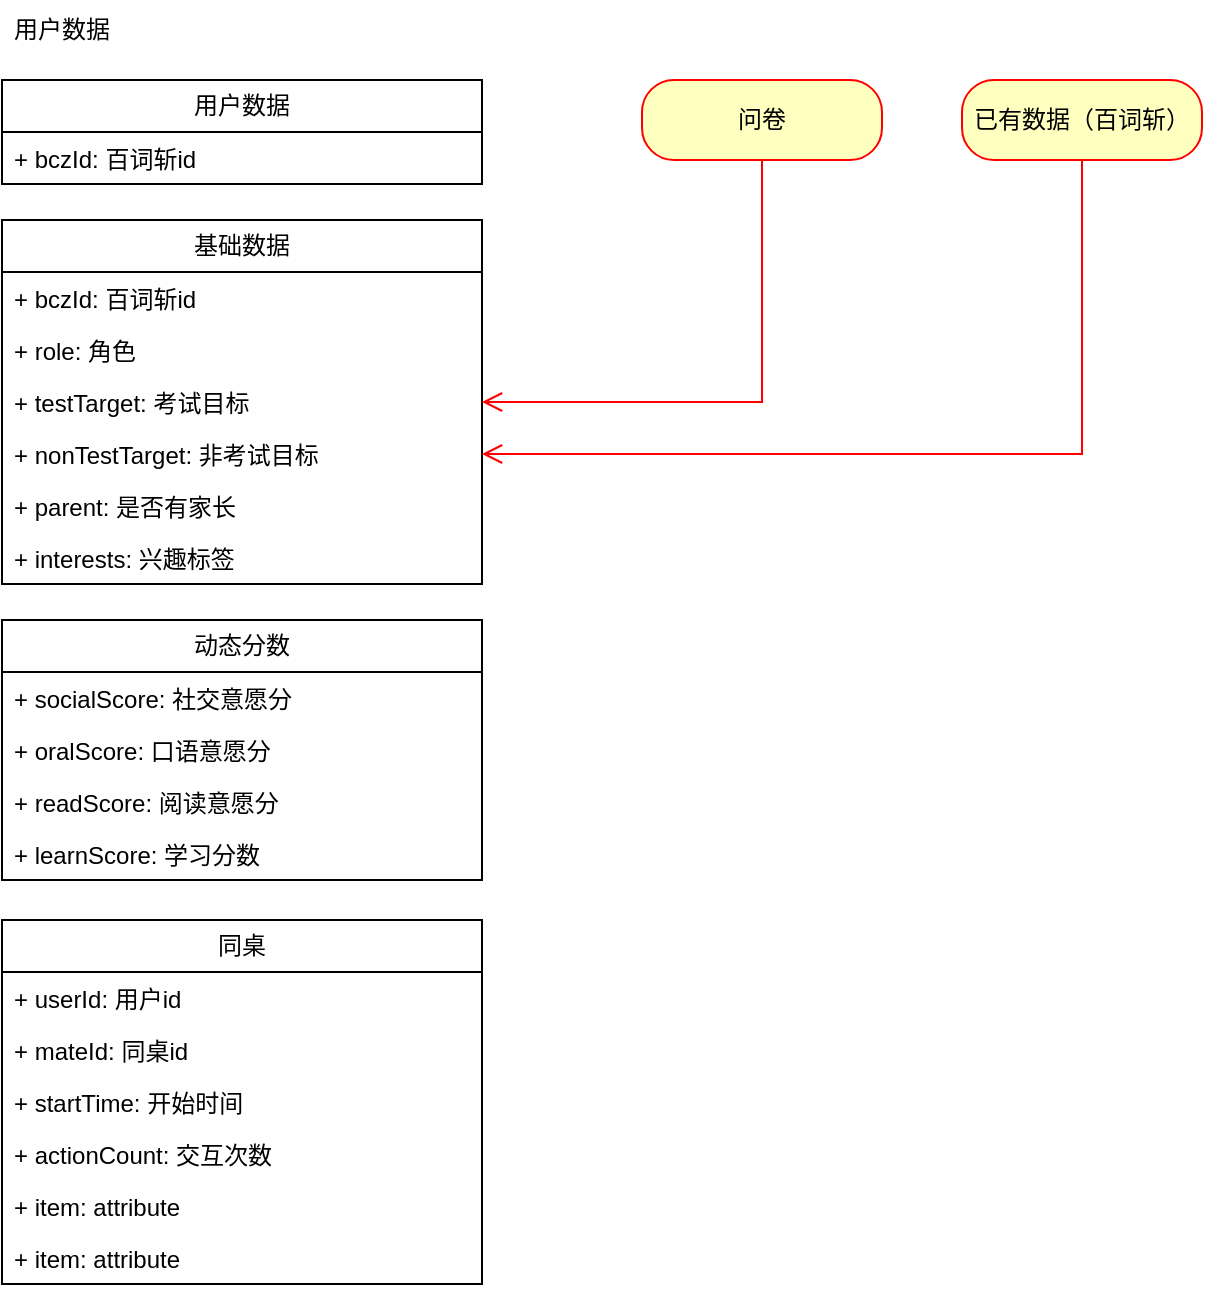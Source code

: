 <mxfile version="24.2.0" type="github">
  <diagram name="第 1 页" id="RESxf1cw6iVFQKryeCCg">
    <mxGraphModel dx="1242" dy="819" grid="1" gridSize="10" guides="1" tooltips="1" connect="1" arrows="1" fold="1" page="1" pageScale="1" pageWidth="827" pageHeight="1169" math="0" shadow="0">
      <root>
        <mxCell id="0" />
        <mxCell id="1" parent="0" />
        <mxCell id="8ehRU_fh2GxWfl6_OMSD-1" value="基础数据" style="swimlane;fontStyle=0;childLayout=stackLayout;horizontal=1;startSize=26;fillColor=none;horizontalStack=0;resizeParent=1;resizeParentMax=0;resizeLast=0;collapsible=1;marginBottom=0;whiteSpace=wrap;html=1;" vertex="1" parent="1">
          <mxGeometry x="80" y="190" width="240" height="182" as="geometry" />
        </mxCell>
        <mxCell id="8ehRU_fh2GxWfl6_OMSD-2" value="+ bczId: 百词斩id" style="text;strokeColor=none;fillColor=none;align=left;verticalAlign=top;spacingLeft=4;spacingRight=4;overflow=hidden;rotatable=0;points=[[0,0.5],[1,0.5]];portConstraint=eastwest;whiteSpace=wrap;html=1;" vertex="1" parent="8ehRU_fh2GxWfl6_OMSD-1">
          <mxGeometry y="26" width="240" height="26" as="geometry" />
        </mxCell>
        <mxCell id="8ehRU_fh2GxWfl6_OMSD-3" value="+ role: 角色" style="text;strokeColor=none;fillColor=none;align=left;verticalAlign=top;spacingLeft=4;spacingRight=4;overflow=hidden;rotatable=0;points=[[0,0.5],[1,0.5]];portConstraint=eastwest;whiteSpace=wrap;html=1;" vertex="1" parent="8ehRU_fh2GxWfl6_OMSD-1">
          <mxGeometry y="52" width="240" height="26" as="geometry" />
        </mxCell>
        <mxCell id="8ehRU_fh2GxWfl6_OMSD-4" value="+ testTarget: 考试目标" style="text;strokeColor=none;fillColor=none;align=left;verticalAlign=top;spacingLeft=4;spacingRight=4;overflow=hidden;rotatable=0;points=[[0,0.5],[1,0.5]];portConstraint=eastwest;whiteSpace=wrap;html=1;" vertex="1" parent="8ehRU_fh2GxWfl6_OMSD-1">
          <mxGeometry y="78" width="240" height="26" as="geometry" />
        </mxCell>
        <mxCell id="8ehRU_fh2GxWfl6_OMSD-10" value="+ nonTestTarget: 非考试目标" style="text;strokeColor=none;fillColor=none;align=left;verticalAlign=top;spacingLeft=4;spacingRight=4;overflow=hidden;rotatable=0;points=[[0,0.5],[1,0.5]];portConstraint=eastwest;whiteSpace=wrap;html=1;" vertex="1" parent="8ehRU_fh2GxWfl6_OMSD-1">
          <mxGeometry y="104" width="240" height="26" as="geometry" />
        </mxCell>
        <mxCell id="8ehRU_fh2GxWfl6_OMSD-25" value="+ parent: 是否有家长" style="text;strokeColor=none;fillColor=none;align=left;verticalAlign=top;spacingLeft=4;spacingRight=4;overflow=hidden;rotatable=0;points=[[0,0.5],[1,0.5]];portConstraint=eastwest;whiteSpace=wrap;html=1;" vertex="1" parent="8ehRU_fh2GxWfl6_OMSD-1">
          <mxGeometry y="130" width="240" height="26" as="geometry" />
        </mxCell>
        <mxCell id="8ehRU_fh2GxWfl6_OMSD-11" value="+ interests: 兴趣标签" style="text;strokeColor=none;fillColor=none;align=left;verticalAlign=top;spacingLeft=4;spacingRight=4;overflow=hidden;rotatable=0;points=[[0,0.5],[1,0.5]];portConstraint=eastwest;whiteSpace=wrap;html=1;" vertex="1" parent="8ehRU_fh2GxWfl6_OMSD-1">
          <mxGeometry y="156" width="240" height="26" as="geometry" />
        </mxCell>
        <mxCell id="8ehRU_fh2GxWfl6_OMSD-5" value="用户数据" style="swimlane;fontStyle=0;childLayout=stackLayout;horizontal=1;startSize=26;fillColor=none;horizontalStack=0;resizeParent=1;resizeParentMax=0;resizeLast=0;collapsible=1;marginBottom=0;whiteSpace=wrap;html=1;" vertex="1" parent="1">
          <mxGeometry x="80" y="120" width="240" height="52" as="geometry" />
        </mxCell>
        <mxCell id="8ehRU_fh2GxWfl6_OMSD-6" value="+ bczId: 百词斩id" style="text;strokeColor=none;fillColor=none;align=left;verticalAlign=top;spacingLeft=4;spacingRight=4;overflow=hidden;rotatable=0;points=[[0,0.5],[1,0.5]];portConstraint=eastwest;whiteSpace=wrap;html=1;" vertex="1" parent="8ehRU_fh2GxWfl6_OMSD-5">
          <mxGeometry y="26" width="240" height="26" as="geometry" />
        </mxCell>
        <mxCell id="8ehRU_fh2GxWfl6_OMSD-9" value="用户数据" style="text;html=1;align=center;verticalAlign=middle;whiteSpace=wrap;rounded=0;" vertex="1" parent="1">
          <mxGeometry x="80" y="80" width="60" height="30" as="geometry" />
        </mxCell>
        <mxCell id="8ehRU_fh2GxWfl6_OMSD-12" value="动态分数" style="swimlane;fontStyle=0;childLayout=stackLayout;horizontal=1;startSize=26;fillColor=none;horizontalStack=0;resizeParent=1;resizeParentMax=0;resizeLast=0;collapsible=1;marginBottom=0;whiteSpace=wrap;html=1;" vertex="1" parent="1">
          <mxGeometry x="80" y="390" width="240" height="130" as="geometry" />
        </mxCell>
        <mxCell id="8ehRU_fh2GxWfl6_OMSD-13" value="+ socialScore: 社交意愿分" style="text;strokeColor=none;fillColor=none;align=left;verticalAlign=top;spacingLeft=4;spacingRight=4;overflow=hidden;rotatable=0;points=[[0,0.5],[1,0.5]];portConstraint=eastwest;whiteSpace=wrap;html=1;" vertex="1" parent="8ehRU_fh2GxWfl6_OMSD-12">
          <mxGeometry y="26" width="240" height="26" as="geometry" />
        </mxCell>
        <mxCell id="8ehRU_fh2GxWfl6_OMSD-14" value="+ oralScore: 口语意愿分" style="text;strokeColor=none;fillColor=none;align=left;verticalAlign=top;spacingLeft=4;spacingRight=4;overflow=hidden;rotatable=0;points=[[0,0.5],[1,0.5]];portConstraint=eastwest;whiteSpace=wrap;html=1;" vertex="1" parent="8ehRU_fh2GxWfl6_OMSD-12">
          <mxGeometry y="52" width="240" height="26" as="geometry" />
        </mxCell>
        <mxCell id="8ehRU_fh2GxWfl6_OMSD-15" value="+ readScore: 阅读意愿分" style="text;strokeColor=none;fillColor=none;align=left;verticalAlign=top;spacingLeft=4;spacingRight=4;overflow=hidden;rotatable=0;points=[[0,0.5],[1,0.5]];portConstraint=eastwest;whiteSpace=wrap;html=1;" vertex="1" parent="8ehRU_fh2GxWfl6_OMSD-12">
          <mxGeometry y="78" width="240" height="26" as="geometry" />
        </mxCell>
        <mxCell id="8ehRU_fh2GxWfl6_OMSD-16" value="+ learnScore: 学习分数" style="text;strokeColor=none;fillColor=none;align=left;verticalAlign=top;spacingLeft=4;spacingRight=4;overflow=hidden;rotatable=0;points=[[0,0.5],[1,0.5]];portConstraint=eastwest;whiteSpace=wrap;html=1;" vertex="1" parent="8ehRU_fh2GxWfl6_OMSD-12">
          <mxGeometry y="104" width="240" height="26" as="geometry" />
        </mxCell>
        <mxCell id="8ehRU_fh2GxWfl6_OMSD-18" value="同桌" style="swimlane;fontStyle=0;childLayout=stackLayout;horizontal=1;startSize=26;fillColor=none;horizontalStack=0;resizeParent=1;resizeParentMax=0;resizeLast=0;collapsible=1;marginBottom=0;whiteSpace=wrap;html=1;" vertex="1" parent="1">
          <mxGeometry x="80" y="540" width="240" height="182" as="geometry" />
        </mxCell>
        <mxCell id="8ehRU_fh2GxWfl6_OMSD-19" value="+ userId: 用户id" style="text;strokeColor=none;fillColor=none;align=left;verticalAlign=top;spacingLeft=4;spacingRight=4;overflow=hidden;rotatable=0;points=[[0,0.5],[1,0.5]];portConstraint=eastwest;whiteSpace=wrap;html=1;" vertex="1" parent="8ehRU_fh2GxWfl6_OMSD-18">
          <mxGeometry y="26" width="240" height="26" as="geometry" />
        </mxCell>
        <mxCell id="8ehRU_fh2GxWfl6_OMSD-20" value="+ mateId: 同桌id" style="text;strokeColor=none;fillColor=none;align=left;verticalAlign=top;spacingLeft=4;spacingRight=4;overflow=hidden;rotatable=0;points=[[0,0.5],[1,0.5]];portConstraint=eastwest;whiteSpace=wrap;html=1;" vertex="1" parent="8ehRU_fh2GxWfl6_OMSD-18">
          <mxGeometry y="52" width="240" height="26" as="geometry" />
        </mxCell>
        <mxCell id="8ehRU_fh2GxWfl6_OMSD-21" value="+ startTime: 开始时间" style="text;strokeColor=none;fillColor=none;align=left;verticalAlign=top;spacingLeft=4;spacingRight=4;overflow=hidden;rotatable=0;points=[[0,0.5],[1,0.5]];portConstraint=eastwest;whiteSpace=wrap;html=1;" vertex="1" parent="8ehRU_fh2GxWfl6_OMSD-18">
          <mxGeometry y="78" width="240" height="26" as="geometry" />
        </mxCell>
        <mxCell id="8ehRU_fh2GxWfl6_OMSD-22" value="+ actionCount: 交互次数" style="text;strokeColor=none;fillColor=none;align=left;verticalAlign=top;spacingLeft=4;spacingRight=4;overflow=hidden;rotatable=0;points=[[0,0.5],[1,0.5]];portConstraint=eastwest;whiteSpace=wrap;html=1;" vertex="1" parent="8ehRU_fh2GxWfl6_OMSD-18">
          <mxGeometry y="104" width="240" height="26" as="geometry" />
        </mxCell>
        <mxCell id="8ehRU_fh2GxWfl6_OMSD-23" value="+ item: attribute" style="text;strokeColor=none;fillColor=none;align=left;verticalAlign=top;spacingLeft=4;spacingRight=4;overflow=hidden;rotatable=0;points=[[0,0.5],[1,0.5]];portConstraint=eastwest;whiteSpace=wrap;html=1;" vertex="1" parent="8ehRU_fh2GxWfl6_OMSD-18">
          <mxGeometry y="130" width="240" height="26" as="geometry" />
        </mxCell>
        <mxCell id="8ehRU_fh2GxWfl6_OMSD-24" value="+ item: attribute" style="text;strokeColor=none;fillColor=none;align=left;verticalAlign=top;spacingLeft=4;spacingRight=4;overflow=hidden;rotatable=0;points=[[0,0.5],[1,0.5]];portConstraint=eastwest;whiteSpace=wrap;html=1;" vertex="1" parent="8ehRU_fh2GxWfl6_OMSD-18">
          <mxGeometry y="156" width="240" height="26" as="geometry" />
        </mxCell>
        <mxCell id="8ehRU_fh2GxWfl6_OMSD-26" value="问卷" style="rounded=1;whiteSpace=wrap;html=1;arcSize=40;fontColor=#000000;fillColor=#ffffc0;strokeColor=#ff0000;" vertex="1" parent="1">
          <mxGeometry x="400" y="120" width="120" height="40" as="geometry" />
        </mxCell>
        <mxCell id="8ehRU_fh2GxWfl6_OMSD-27" value="" style="edgeStyle=orthogonalEdgeStyle;html=1;verticalAlign=bottom;endArrow=open;endSize=8;strokeColor=#ff0000;rounded=0;entryX=1;entryY=0.5;entryDx=0;entryDy=0;" edge="1" source="8ehRU_fh2GxWfl6_OMSD-26" parent="1" target="8ehRU_fh2GxWfl6_OMSD-4">
          <mxGeometry relative="1" as="geometry">
            <mxPoint x="630" y="150" as="targetPoint" />
          </mxGeometry>
        </mxCell>
        <mxCell id="8ehRU_fh2GxWfl6_OMSD-28" value="已有数据（百词斩）" style="rounded=1;whiteSpace=wrap;html=1;arcSize=40;fontColor=#000000;fillColor=#ffffc0;strokeColor=#ff0000;" vertex="1" parent="1">
          <mxGeometry x="560" y="120" width="120" height="40" as="geometry" />
        </mxCell>
        <mxCell id="8ehRU_fh2GxWfl6_OMSD-29" value="" style="edgeStyle=orthogonalEdgeStyle;html=1;verticalAlign=bottom;endArrow=open;endSize=8;strokeColor=#ff0000;rounded=0;entryX=1;entryY=0.5;entryDx=0;entryDy=0;" edge="1" source="8ehRU_fh2GxWfl6_OMSD-28" parent="1" target="8ehRU_fh2GxWfl6_OMSD-10">
          <mxGeometry relative="1" as="geometry">
            <mxPoint x="690" y="270" as="targetPoint" />
          </mxGeometry>
        </mxCell>
      </root>
    </mxGraphModel>
  </diagram>
</mxfile>
